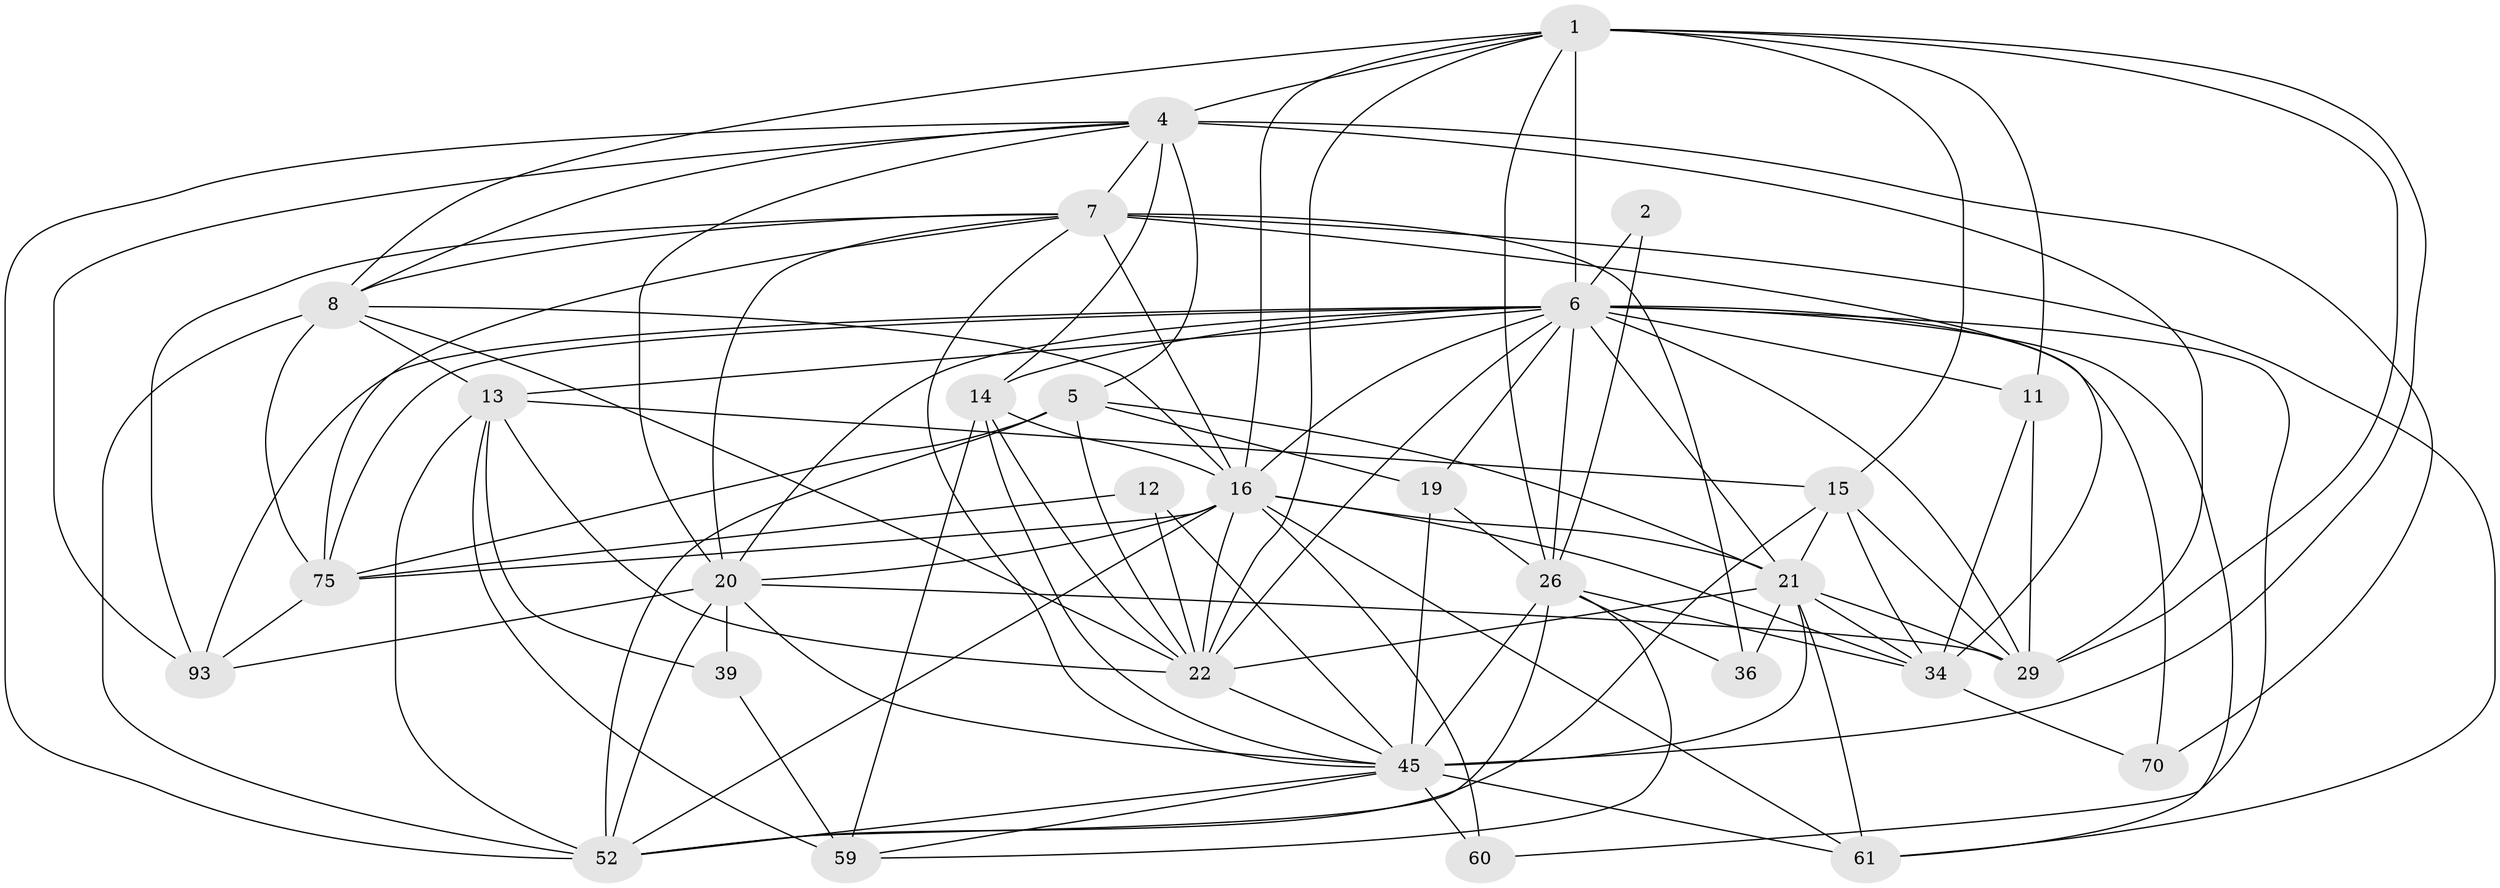 // original degree distribution, {5: 0.1650485436893204, 2: 0.11650485436893204, 3: 0.32038834951456313, 4: 0.23300970873786409, 6: 0.11650485436893204, 7: 0.038834951456310676, 8: 0.009708737864077669}
// Generated by graph-tools (version 1.1) at 2025/18/03/04/25 18:18:46]
// undirected, 30 vertices, 107 edges
graph export_dot {
graph [start="1"]
  node [color=gray90,style=filled];
  1 [super="+33+3+46"];
  2 [super="+28"];
  4 [super="+83+10+38+25"];
  5 [super="+44"];
  6 [super="+24+31"];
  7 [super="+71+35+9"];
  8 [super="+17+18+40"];
  11 [super="+23+57"];
  12 [super="+65"];
  13 [super="+97+53+67"];
  14 [super="+94"];
  15;
  16 [super="+30+32+81"];
  19 [super="+96"];
  20 [super="+37+27"];
  21 [super="+41+76+49"];
  22 [super="+82+54+90"];
  26 [super="+47+84"];
  29 [super="+64+51"];
  34 [super="+79+48"];
  36;
  39 [super="+50"];
  45 [super="+78+69+58"];
  52 [super="+73+63"];
  59 [super="+72"];
  60;
  61;
  70;
  75 [super="+77+86"];
  93;
  1 -- 15;
  1 -- 22 [weight=2];
  1 -- 11 [weight=2];
  1 -- 4;
  1 -- 26;
  1 -- 29;
  1 -- 16;
  1 -- 8;
  1 -- 6 [weight=3];
  1 -- 45;
  2 -- 26;
  2 -- 6 [weight=2];
  4 -- 14 [weight=2];
  4 -- 93;
  4 -- 70;
  4 -- 5 [weight=2];
  4 -- 52;
  4 -- 20;
  4 -- 29;
  4 -- 7;
  4 -- 8 [weight=2];
  5 -- 21;
  5 -- 22;
  5 -- 75;
  5 -- 52 [weight=2];
  5 -- 19;
  6 -- 14;
  6 -- 22 [weight=2];
  6 -- 19;
  6 -- 93 [weight=3];
  6 -- 13;
  6 -- 70;
  6 -- 11 [weight=2];
  6 -- 75;
  6 -- 16;
  6 -- 61;
  6 -- 20 [weight=2];
  6 -- 21 [weight=2];
  6 -- 26;
  6 -- 60;
  6 -- 29 [weight=2];
  7 -- 36 [weight=2];
  7 -- 93;
  7 -- 45;
  7 -- 61;
  7 -- 75;
  7 -- 34;
  7 -- 20;
  7 -- 16 [weight=2];
  7 -- 8;
  8 -- 22;
  8 -- 75;
  8 -- 13;
  8 -- 52;
  8 -- 16;
  11 -- 34;
  11 -- 29;
  12 -- 45;
  12 -- 22;
  12 -- 75;
  13 -- 59;
  13 -- 15;
  13 -- 22;
  13 -- 52;
  13 -- 39;
  14 -- 59;
  14 -- 22;
  14 -- 16;
  14 -- 45;
  15 -- 29;
  15 -- 21;
  15 -- 52;
  15 -- 34;
  16 -- 22;
  16 -- 75;
  16 -- 34;
  16 -- 20;
  16 -- 21 [weight=2];
  16 -- 52;
  16 -- 60;
  16 -- 61;
  19 -- 26;
  19 -- 45;
  20 -- 39 [weight=2];
  20 -- 52;
  20 -- 93;
  20 -- 29;
  20 -- 45;
  21 -- 61;
  21 -- 36;
  21 -- 29;
  21 -- 22;
  21 -- 34;
  21 -- 45;
  22 -- 45;
  26 -- 45 [weight=3];
  26 -- 34 [weight=3];
  26 -- 36;
  26 -- 59;
  26 -- 52;
  34 -- 70;
  39 -- 59;
  45 -- 59;
  45 -- 60;
  45 -- 61;
  45 -- 52;
  75 -- 93;
}
